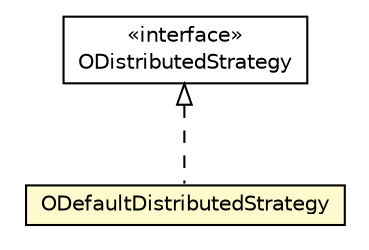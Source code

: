 #!/usr/local/bin/dot
#
# Class diagram 
# Generated by UMLGraph version R5_6-24-gf6e263 (http://www.umlgraph.org/)
#

digraph G {
	edge [fontname="Helvetica",fontsize=10,labelfontname="Helvetica",labelfontsize=10];
	node [fontname="Helvetica",fontsize=10,shape=plaintext];
	nodesep=0.25;
	ranksep=0.5;
	// com.orientechnologies.orient.server.distributed.ODistributedStrategy
	c1430243 [label=<<table title="com.orientechnologies.orient.server.distributed.ODistributedStrategy" border="0" cellborder="1" cellspacing="0" cellpadding="2" port="p" href="../ODistributedStrategy.html">
		<tr><td><table border="0" cellspacing="0" cellpadding="1">
<tr><td align="center" balign="center"> &#171;interface&#187; </td></tr>
<tr><td align="center" balign="center"> ODistributedStrategy </td></tr>
		</table></td></tr>
		</table>>, URL="../ODistributedStrategy.html", fontname="Helvetica", fontcolor="black", fontsize=10.0];
	// com.orientechnologies.orient.server.distributed.impl.ODefaultDistributedStrategy
	c1430506 [label=<<table title="com.orientechnologies.orient.server.distributed.impl.ODefaultDistributedStrategy" border="0" cellborder="1" cellspacing="0" cellpadding="2" port="p" bgcolor="lemonChiffon" href="./ODefaultDistributedStrategy.html">
		<tr><td><table border="0" cellspacing="0" cellpadding="1">
<tr><td align="center" balign="center"> ODefaultDistributedStrategy </td></tr>
		</table></td></tr>
		</table>>, URL="./ODefaultDistributedStrategy.html", fontname="Helvetica", fontcolor="black", fontsize=10.0];
	//com.orientechnologies.orient.server.distributed.impl.ODefaultDistributedStrategy implements com.orientechnologies.orient.server.distributed.ODistributedStrategy
	c1430243:p -> c1430506:p [dir=back,arrowtail=empty,style=dashed];
}

